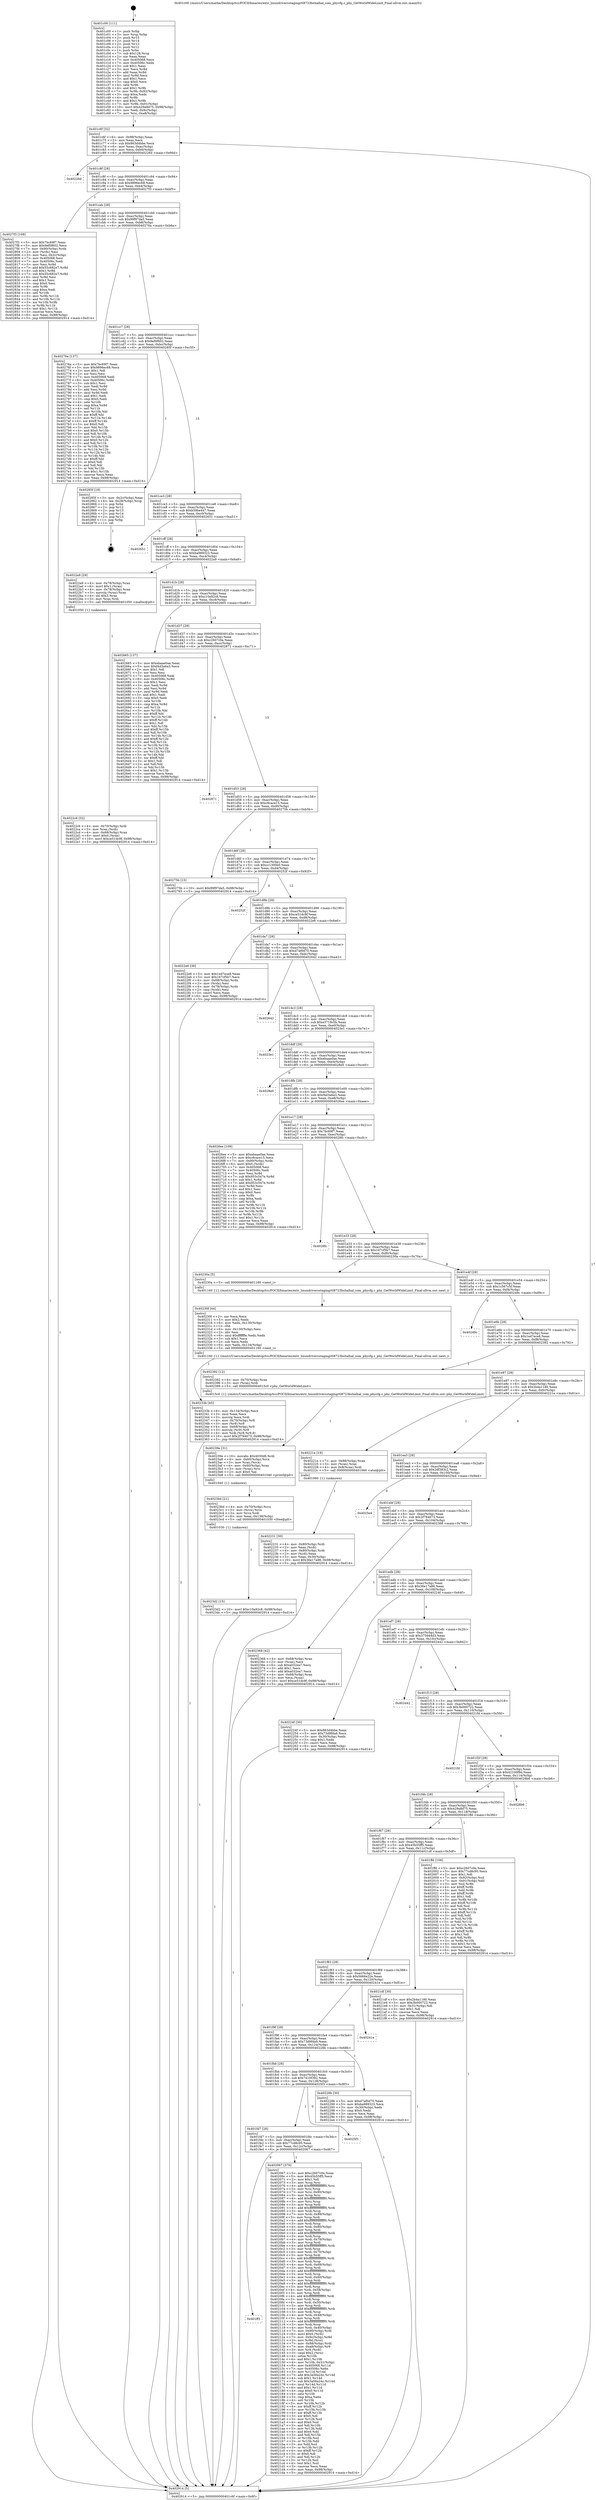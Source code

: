 digraph "0x401c00" {
  label = "0x401c00 (/mnt/c/Users/mathe/Desktop/tcc/POCII/binaries/extr_linuxdriversstagingrtl8723bshalhal_com_phycfg.c_phy_GetWorldWideLimit_Final-ollvm.out::main(0))"
  labelloc = "t"
  node[shape=record]

  Entry [label="",width=0.3,height=0.3,shape=circle,fillcolor=black,style=filled]
  "0x401c6f" [label="{
     0x401c6f [32]\l
     | [instrs]\l
     &nbsp;&nbsp;0x401c6f \<+6\>: mov -0x98(%rbp),%eax\l
     &nbsp;&nbsp;0x401c75 \<+2\>: mov %eax,%ecx\l
     &nbsp;&nbsp;0x401c77 \<+6\>: sub $0x863d4bbe,%ecx\l
     &nbsp;&nbsp;0x401c7d \<+6\>: mov %eax,-0xac(%rbp)\l
     &nbsp;&nbsp;0x401c83 \<+6\>: mov %ecx,-0xb0(%rbp)\l
     &nbsp;&nbsp;0x401c89 \<+6\>: je 000000000040226d \<main+0x66d\>\l
  }"]
  "0x40226d" [label="{
     0x40226d\l
  }", style=dashed]
  "0x401c8f" [label="{
     0x401c8f [28]\l
     | [instrs]\l
     &nbsp;&nbsp;0x401c8f \<+5\>: jmp 0000000000401c94 \<main+0x94\>\l
     &nbsp;&nbsp;0x401c94 \<+6\>: mov -0xac(%rbp),%eax\l
     &nbsp;&nbsp;0x401c9a \<+5\>: sub $0x9896ec68,%eax\l
     &nbsp;&nbsp;0x401c9f \<+6\>: mov %eax,-0xb4(%rbp)\l
     &nbsp;&nbsp;0x401ca5 \<+6\>: je 00000000004027f3 \<main+0xbf3\>\l
  }"]
  Exit [label="",width=0.3,height=0.3,shape=circle,fillcolor=black,style=filled,peripheries=2]
  "0x4027f3" [label="{
     0x4027f3 [108]\l
     | [instrs]\l
     &nbsp;&nbsp;0x4027f3 \<+5\>: mov $0x7bc69f7,%eax\l
     &nbsp;&nbsp;0x4027f8 \<+5\>: mov $0x9ef0f602,%ecx\l
     &nbsp;&nbsp;0x4027fd \<+7\>: mov -0x90(%rbp),%rdx\l
     &nbsp;&nbsp;0x402804 \<+2\>: mov (%rdx),%esi\l
     &nbsp;&nbsp;0x402806 \<+3\>: mov %esi,-0x2c(%rbp)\l
     &nbsp;&nbsp;0x402809 \<+7\>: mov 0x405068,%esi\l
     &nbsp;&nbsp;0x402810 \<+7\>: mov 0x40506c,%edi\l
     &nbsp;&nbsp;0x402817 \<+3\>: mov %esi,%r8d\l
     &nbsp;&nbsp;0x40281a \<+7\>: add $0x55c682e7,%r8d\l
     &nbsp;&nbsp;0x402821 \<+4\>: sub $0x1,%r8d\l
     &nbsp;&nbsp;0x402825 \<+7\>: sub $0x55c682e7,%r8d\l
     &nbsp;&nbsp;0x40282c \<+4\>: imul %r8d,%esi\l
     &nbsp;&nbsp;0x402830 \<+3\>: and $0x1,%esi\l
     &nbsp;&nbsp;0x402833 \<+3\>: cmp $0x0,%esi\l
     &nbsp;&nbsp;0x402836 \<+4\>: sete %r9b\l
     &nbsp;&nbsp;0x40283a \<+3\>: cmp $0xa,%edi\l
     &nbsp;&nbsp;0x40283d \<+4\>: setl %r10b\l
     &nbsp;&nbsp;0x402841 \<+3\>: mov %r9b,%r11b\l
     &nbsp;&nbsp;0x402844 \<+3\>: and %r10b,%r11b\l
     &nbsp;&nbsp;0x402847 \<+3\>: xor %r10b,%r9b\l
     &nbsp;&nbsp;0x40284a \<+3\>: or %r9b,%r11b\l
     &nbsp;&nbsp;0x40284d \<+4\>: test $0x1,%r11b\l
     &nbsp;&nbsp;0x402851 \<+3\>: cmovne %ecx,%eax\l
     &nbsp;&nbsp;0x402854 \<+6\>: mov %eax,-0x98(%rbp)\l
     &nbsp;&nbsp;0x40285a \<+5\>: jmp 0000000000402914 \<main+0xd14\>\l
  }"]
  "0x401cab" [label="{
     0x401cab [28]\l
     | [instrs]\l
     &nbsp;&nbsp;0x401cab \<+5\>: jmp 0000000000401cb0 \<main+0xb0\>\l
     &nbsp;&nbsp;0x401cb0 \<+6\>: mov -0xac(%rbp),%eax\l
     &nbsp;&nbsp;0x401cb6 \<+5\>: sub $0x99f97da5,%eax\l
     &nbsp;&nbsp;0x401cbb \<+6\>: mov %eax,-0xb8(%rbp)\l
     &nbsp;&nbsp;0x401cc1 \<+6\>: je 000000000040276a \<main+0xb6a\>\l
  }"]
  "0x4023d2" [label="{
     0x4023d2 [15]\l
     | [instrs]\l
     &nbsp;&nbsp;0x4023d2 \<+10\>: movl $0xc10a92c8,-0x98(%rbp)\l
     &nbsp;&nbsp;0x4023dc \<+5\>: jmp 0000000000402914 \<main+0xd14\>\l
  }"]
  "0x40276a" [label="{
     0x40276a [137]\l
     | [instrs]\l
     &nbsp;&nbsp;0x40276a \<+5\>: mov $0x7bc69f7,%eax\l
     &nbsp;&nbsp;0x40276f \<+5\>: mov $0x9896ec68,%ecx\l
     &nbsp;&nbsp;0x402774 \<+2\>: mov $0x1,%dl\l
     &nbsp;&nbsp;0x402776 \<+2\>: xor %esi,%esi\l
     &nbsp;&nbsp;0x402778 \<+7\>: mov 0x405068,%edi\l
     &nbsp;&nbsp;0x40277f \<+8\>: mov 0x40506c,%r8d\l
     &nbsp;&nbsp;0x402787 \<+3\>: sub $0x1,%esi\l
     &nbsp;&nbsp;0x40278a \<+3\>: mov %edi,%r9d\l
     &nbsp;&nbsp;0x40278d \<+3\>: add %esi,%r9d\l
     &nbsp;&nbsp;0x402790 \<+4\>: imul %r9d,%edi\l
     &nbsp;&nbsp;0x402794 \<+3\>: and $0x1,%edi\l
     &nbsp;&nbsp;0x402797 \<+3\>: cmp $0x0,%edi\l
     &nbsp;&nbsp;0x40279a \<+4\>: sete %r10b\l
     &nbsp;&nbsp;0x40279e \<+4\>: cmp $0xa,%r8d\l
     &nbsp;&nbsp;0x4027a2 \<+4\>: setl %r11b\l
     &nbsp;&nbsp;0x4027a6 \<+3\>: mov %r10b,%bl\l
     &nbsp;&nbsp;0x4027a9 \<+3\>: xor $0xff,%bl\l
     &nbsp;&nbsp;0x4027ac \<+3\>: mov %r11b,%r14b\l
     &nbsp;&nbsp;0x4027af \<+4\>: xor $0xff,%r14b\l
     &nbsp;&nbsp;0x4027b3 \<+3\>: xor $0x0,%dl\l
     &nbsp;&nbsp;0x4027b6 \<+3\>: mov %bl,%r15b\l
     &nbsp;&nbsp;0x4027b9 \<+4\>: and $0x0,%r15b\l
     &nbsp;&nbsp;0x4027bd \<+3\>: and %dl,%r10b\l
     &nbsp;&nbsp;0x4027c0 \<+3\>: mov %r14b,%r12b\l
     &nbsp;&nbsp;0x4027c3 \<+4\>: and $0x0,%r12b\l
     &nbsp;&nbsp;0x4027c7 \<+3\>: and %dl,%r11b\l
     &nbsp;&nbsp;0x4027ca \<+3\>: or %r10b,%r15b\l
     &nbsp;&nbsp;0x4027cd \<+3\>: or %r11b,%r12b\l
     &nbsp;&nbsp;0x4027d0 \<+3\>: xor %r12b,%r15b\l
     &nbsp;&nbsp;0x4027d3 \<+3\>: or %r14b,%bl\l
     &nbsp;&nbsp;0x4027d6 \<+3\>: xor $0xff,%bl\l
     &nbsp;&nbsp;0x4027d9 \<+3\>: or $0x0,%dl\l
     &nbsp;&nbsp;0x4027dc \<+2\>: and %dl,%bl\l
     &nbsp;&nbsp;0x4027de \<+3\>: or %bl,%r15b\l
     &nbsp;&nbsp;0x4027e1 \<+4\>: test $0x1,%r15b\l
     &nbsp;&nbsp;0x4027e5 \<+3\>: cmovne %ecx,%eax\l
     &nbsp;&nbsp;0x4027e8 \<+6\>: mov %eax,-0x98(%rbp)\l
     &nbsp;&nbsp;0x4027ee \<+5\>: jmp 0000000000402914 \<main+0xd14\>\l
  }"]
  "0x401cc7" [label="{
     0x401cc7 [28]\l
     | [instrs]\l
     &nbsp;&nbsp;0x401cc7 \<+5\>: jmp 0000000000401ccc \<main+0xcc\>\l
     &nbsp;&nbsp;0x401ccc \<+6\>: mov -0xac(%rbp),%eax\l
     &nbsp;&nbsp;0x401cd2 \<+5\>: sub $0x9ef0f602,%eax\l
     &nbsp;&nbsp;0x401cd7 \<+6\>: mov %eax,-0xbc(%rbp)\l
     &nbsp;&nbsp;0x401cdd \<+6\>: je 000000000040285f \<main+0xc5f\>\l
  }"]
  "0x4023bd" [label="{
     0x4023bd [21]\l
     | [instrs]\l
     &nbsp;&nbsp;0x4023bd \<+4\>: mov -0x70(%rbp),%rcx\l
     &nbsp;&nbsp;0x4023c1 \<+3\>: mov (%rcx),%rcx\l
     &nbsp;&nbsp;0x4023c4 \<+3\>: mov %rcx,%rdi\l
     &nbsp;&nbsp;0x4023c7 \<+6\>: mov %eax,-0x138(%rbp)\l
     &nbsp;&nbsp;0x4023cd \<+5\>: call 0000000000401030 \<free@plt\>\l
     | [calls]\l
     &nbsp;&nbsp;0x401030 \{1\} (unknown)\l
  }"]
  "0x40285f" [label="{
     0x40285f [18]\l
     | [instrs]\l
     &nbsp;&nbsp;0x40285f \<+3\>: mov -0x2c(%rbp),%eax\l
     &nbsp;&nbsp;0x402862 \<+4\>: lea -0x28(%rbp),%rsp\l
     &nbsp;&nbsp;0x402866 \<+1\>: pop %rbx\l
     &nbsp;&nbsp;0x402867 \<+2\>: pop %r12\l
     &nbsp;&nbsp;0x402869 \<+2\>: pop %r13\l
     &nbsp;&nbsp;0x40286b \<+2\>: pop %r14\l
     &nbsp;&nbsp;0x40286d \<+2\>: pop %r15\l
     &nbsp;&nbsp;0x40286f \<+1\>: pop %rbp\l
     &nbsp;&nbsp;0x402870 \<+1\>: ret\l
  }"]
  "0x401ce3" [label="{
     0x401ce3 [28]\l
     | [instrs]\l
     &nbsp;&nbsp;0x401ce3 \<+5\>: jmp 0000000000401ce8 \<main+0xe8\>\l
     &nbsp;&nbsp;0x401ce8 \<+6\>: mov -0xac(%rbp),%eax\l
     &nbsp;&nbsp;0x401cee \<+5\>: sub $0xb59be447,%eax\l
     &nbsp;&nbsp;0x401cf3 \<+6\>: mov %eax,-0xc0(%rbp)\l
     &nbsp;&nbsp;0x401cf9 \<+6\>: je 0000000000402651 \<main+0xa51\>\l
  }"]
  "0x40239e" [label="{
     0x40239e [31]\l
     | [instrs]\l
     &nbsp;&nbsp;0x40239e \<+10\>: movabs $0x4030d6,%rdi\l
     &nbsp;&nbsp;0x4023a8 \<+4\>: mov -0x60(%rbp),%rcx\l
     &nbsp;&nbsp;0x4023ac \<+3\>: mov %rax,(%rcx)\l
     &nbsp;&nbsp;0x4023af \<+4\>: mov -0x60(%rbp),%rax\l
     &nbsp;&nbsp;0x4023b3 \<+3\>: mov (%rax),%rsi\l
     &nbsp;&nbsp;0x4023b6 \<+2\>: mov $0x0,%al\l
     &nbsp;&nbsp;0x4023b8 \<+5\>: call 0000000000401040 \<printf@plt\>\l
     | [calls]\l
     &nbsp;&nbsp;0x401040 \{1\} (unknown)\l
  }"]
  "0x402651" [label="{
     0x402651\l
  }", style=dashed]
  "0x401cff" [label="{
     0x401cff [28]\l
     | [instrs]\l
     &nbsp;&nbsp;0x401cff \<+5\>: jmp 0000000000401d04 \<main+0x104\>\l
     &nbsp;&nbsp;0x401d04 \<+6\>: mov -0xac(%rbp),%eax\l
     &nbsp;&nbsp;0x401d0a \<+5\>: sub $0xba989323,%eax\l
     &nbsp;&nbsp;0x401d0f \<+6\>: mov %eax,-0xc4(%rbp)\l
     &nbsp;&nbsp;0x401d15 \<+6\>: je 00000000004022a9 \<main+0x6a9\>\l
  }"]
  "0x40233b" [label="{
     0x40233b [45]\l
     | [instrs]\l
     &nbsp;&nbsp;0x40233b \<+6\>: mov -0x134(%rbp),%ecx\l
     &nbsp;&nbsp;0x402341 \<+3\>: imul %eax,%ecx\l
     &nbsp;&nbsp;0x402344 \<+3\>: movslq %ecx,%rdi\l
     &nbsp;&nbsp;0x402347 \<+4\>: mov -0x70(%rbp),%r8\l
     &nbsp;&nbsp;0x40234b \<+3\>: mov (%r8),%r8\l
     &nbsp;&nbsp;0x40234e \<+4\>: mov -0x68(%rbp),%r9\l
     &nbsp;&nbsp;0x402352 \<+3\>: movslq (%r9),%r9\l
     &nbsp;&nbsp;0x402355 \<+4\>: mov %rdi,(%r8,%r9,8)\l
     &nbsp;&nbsp;0x402359 \<+10\>: movl $0x2f784673,-0x98(%rbp)\l
     &nbsp;&nbsp;0x402363 \<+5\>: jmp 0000000000402914 \<main+0xd14\>\l
  }"]
  "0x4022a9" [label="{
     0x4022a9 [29]\l
     | [instrs]\l
     &nbsp;&nbsp;0x4022a9 \<+4\>: mov -0x78(%rbp),%rax\l
     &nbsp;&nbsp;0x4022ad \<+6\>: movl $0x1,(%rax)\l
     &nbsp;&nbsp;0x4022b3 \<+4\>: mov -0x78(%rbp),%rax\l
     &nbsp;&nbsp;0x4022b7 \<+3\>: movslq (%rax),%rax\l
     &nbsp;&nbsp;0x4022ba \<+4\>: shl $0x3,%rax\l
     &nbsp;&nbsp;0x4022be \<+3\>: mov %rax,%rdi\l
     &nbsp;&nbsp;0x4022c1 \<+5\>: call 0000000000401050 \<malloc@plt\>\l
     | [calls]\l
     &nbsp;&nbsp;0x401050 \{1\} (unknown)\l
  }"]
  "0x401d1b" [label="{
     0x401d1b [28]\l
     | [instrs]\l
     &nbsp;&nbsp;0x401d1b \<+5\>: jmp 0000000000401d20 \<main+0x120\>\l
     &nbsp;&nbsp;0x401d20 \<+6\>: mov -0xac(%rbp),%eax\l
     &nbsp;&nbsp;0x401d26 \<+5\>: sub $0xc10a92c8,%eax\l
     &nbsp;&nbsp;0x401d2b \<+6\>: mov %eax,-0xc8(%rbp)\l
     &nbsp;&nbsp;0x401d31 \<+6\>: je 0000000000402665 \<main+0xa65\>\l
  }"]
  "0x40230f" [label="{
     0x40230f [44]\l
     | [instrs]\l
     &nbsp;&nbsp;0x40230f \<+2\>: xor %ecx,%ecx\l
     &nbsp;&nbsp;0x402311 \<+5\>: mov $0x2,%edx\l
     &nbsp;&nbsp;0x402316 \<+6\>: mov %edx,-0x130(%rbp)\l
     &nbsp;&nbsp;0x40231c \<+1\>: cltd\l
     &nbsp;&nbsp;0x40231d \<+6\>: mov -0x130(%rbp),%esi\l
     &nbsp;&nbsp;0x402323 \<+2\>: idiv %esi\l
     &nbsp;&nbsp;0x402325 \<+6\>: imul $0xfffffffe,%edx,%edx\l
     &nbsp;&nbsp;0x40232b \<+3\>: sub $0x1,%ecx\l
     &nbsp;&nbsp;0x40232e \<+2\>: sub %ecx,%edx\l
     &nbsp;&nbsp;0x402330 \<+6\>: mov %edx,-0x134(%rbp)\l
     &nbsp;&nbsp;0x402336 \<+5\>: call 0000000000401160 \<next_i\>\l
     | [calls]\l
     &nbsp;&nbsp;0x401160 \{1\} (/mnt/c/Users/mathe/Desktop/tcc/POCII/binaries/extr_linuxdriversstagingrtl8723bshalhal_com_phycfg.c_phy_GetWorldWideLimit_Final-ollvm.out::next_i)\l
  }"]
  "0x402665" [label="{
     0x402665 [137]\l
     | [instrs]\l
     &nbsp;&nbsp;0x402665 \<+5\>: mov $0xebaae0ae,%eax\l
     &nbsp;&nbsp;0x40266a \<+5\>: mov $0xf4d3a6a3,%ecx\l
     &nbsp;&nbsp;0x40266f \<+2\>: mov $0x1,%dl\l
     &nbsp;&nbsp;0x402671 \<+2\>: xor %esi,%esi\l
     &nbsp;&nbsp;0x402673 \<+7\>: mov 0x405068,%edi\l
     &nbsp;&nbsp;0x40267a \<+8\>: mov 0x40506c,%r8d\l
     &nbsp;&nbsp;0x402682 \<+3\>: sub $0x1,%esi\l
     &nbsp;&nbsp;0x402685 \<+3\>: mov %edi,%r9d\l
     &nbsp;&nbsp;0x402688 \<+3\>: add %esi,%r9d\l
     &nbsp;&nbsp;0x40268b \<+4\>: imul %r9d,%edi\l
     &nbsp;&nbsp;0x40268f \<+3\>: and $0x1,%edi\l
     &nbsp;&nbsp;0x402692 \<+3\>: cmp $0x0,%edi\l
     &nbsp;&nbsp;0x402695 \<+4\>: sete %r10b\l
     &nbsp;&nbsp;0x402699 \<+4\>: cmp $0xa,%r8d\l
     &nbsp;&nbsp;0x40269d \<+4\>: setl %r11b\l
     &nbsp;&nbsp;0x4026a1 \<+3\>: mov %r10b,%bl\l
     &nbsp;&nbsp;0x4026a4 \<+3\>: xor $0xff,%bl\l
     &nbsp;&nbsp;0x4026a7 \<+3\>: mov %r11b,%r14b\l
     &nbsp;&nbsp;0x4026aa \<+4\>: xor $0xff,%r14b\l
     &nbsp;&nbsp;0x4026ae \<+3\>: xor $0x1,%dl\l
     &nbsp;&nbsp;0x4026b1 \<+3\>: mov %bl,%r15b\l
     &nbsp;&nbsp;0x4026b4 \<+4\>: and $0xff,%r15b\l
     &nbsp;&nbsp;0x4026b8 \<+3\>: and %dl,%r10b\l
     &nbsp;&nbsp;0x4026bb \<+3\>: mov %r14b,%r12b\l
     &nbsp;&nbsp;0x4026be \<+4\>: and $0xff,%r12b\l
     &nbsp;&nbsp;0x4026c2 \<+3\>: and %dl,%r11b\l
     &nbsp;&nbsp;0x4026c5 \<+3\>: or %r10b,%r15b\l
     &nbsp;&nbsp;0x4026c8 \<+3\>: or %r11b,%r12b\l
     &nbsp;&nbsp;0x4026cb \<+3\>: xor %r12b,%r15b\l
     &nbsp;&nbsp;0x4026ce \<+3\>: or %r14b,%bl\l
     &nbsp;&nbsp;0x4026d1 \<+3\>: xor $0xff,%bl\l
     &nbsp;&nbsp;0x4026d4 \<+3\>: or $0x1,%dl\l
     &nbsp;&nbsp;0x4026d7 \<+2\>: and %dl,%bl\l
     &nbsp;&nbsp;0x4026d9 \<+3\>: or %bl,%r15b\l
     &nbsp;&nbsp;0x4026dc \<+4\>: test $0x1,%r15b\l
     &nbsp;&nbsp;0x4026e0 \<+3\>: cmovne %ecx,%eax\l
     &nbsp;&nbsp;0x4026e3 \<+6\>: mov %eax,-0x98(%rbp)\l
     &nbsp;&nbsp;0x4026e9 \<+5\>: jmp 0000000000402914 \<main+0xd14\>\l
  }"]
  "0x401d37" [label="{
     0x401d37 [28]\l
     | [instrs]\l
     &nbsp;&nbsp;0x401d37 \<+5\>: jmp 0000000000401d3c \<main+0x13c\>\l
     &nbsp;&nbsp;0x401d3c \<+6\>: mov -0xac(%rbp),%eax\l
     &nbsp;&nbsp;0x401d42 \<+5\>: sub $0xc2607c0e,%eax\l
     &nbsp;&nbsp;0x401d47 \<+6\>: mov %eax,-0xcc(%rbp)\l
     &nbsp;&nbsp;0x401d4d \<+6\>: je 0000000000402871 \<main+0xc71\>\l
  }"]
  "0x4022c6" [label="{
     0x4022c6 [32]\l
     | [instrs]\l
     &nbsp;&nbsp;0x4022c6 \<+4\>: mov -0x70(%rbp),%rdi\l
     &nbsp;&nbsp;0x4022ca \<+3\>: mov %rax,(%rdi)\l
     &nbsp;&nbsp;0x4022cd \<+4\>: mov -0x68(%rbp),%rax\l
     &nbsp;&nbsp;0x4022d1 \<+6\>: movl $0x0,(%rax)\l
     &nbsp;&nbsp;0x4022d7 \<+10\>: movl $0xce51dc9f,-0x98(%rbp)\l
     &nbsp;&nbsp;0x4022e1 \<+5\>: jmp 0000000000402914 \<main+0xd14\>\l
  }"]
  "0x402871" [label="{
     0x402871\l
  }", style=dashed]
  "0x401d53" [label="{
     0x401d53 [28]\l
     | [instrs]\l
     &nbsp;&nbsp;0x401d53 \<+5\>: jmp 0000000000401d58 \<main+0x158\>\l
     &nbsp;&nbsp;0x401d58 \<+6\>: mov -0xac(%rbp),%eax\l
     &nbsp;&nbsp;0x401d5e \<+5\>: sub $0xc8cace15,%eax\l
     &nbsp;&nbsp;0x401d63 \<+6\>: mov %eax,-0xd0(%rbp)\l
     &nbsp;&nbsp;0x401d69 \<+6\>: je 000000000040275b \<main+0xb5b\>\l
  }"]
  "0x402231" [label="{
     0x402231 [30]\l
     | [instrs]\l
     &nbsp;&nbsp;0x402231 \<+4\>: mov -0x80(%rbp),%rdi\l
     &nbsp;&nbsp;0x402235 \<+2\>: mov %eax,(%rdi)\l
     &nbsp;&nbsp;0x402237 \<+4\>: mov -0x80(%rbp),%rdi\l
     &nbsp;&nbsp;0x40223b \<+2\>: mov (%rdi),%eax\l
     &nbsp;&nbsp;0x40223d \<+3\>: mov %eax,-0x30(%rbp)\l
     &nbsp;&nbsp;0x402240 \<+10\>: movl $0x36e17a86,-0x98(%rbp)\l
     &nbsp;&nbsp;0x40224a \<+5\>: jmp 0000000000402914 \<main+0xd14\>\l
  }"]
  "0x40275b" [label="{
     0x40275b [15]\l
     | [instrs]\l
     &nbsp;&nbsp;0x40275b \<+10\>: movl $0x99f97da5,-0x98(%rbp)\l
     &nbsp;&nbsp;0x402765 \<+5\>: jmp 0000000000402914 \<main+0xd14\>\l
  }"]
  "0x401d6f" [label="{
     0x401d6f [28]\l
     | [instrs]\l
     &nbsp;&nbsp;0x401d6f \<+5\>: jmp 0000000000401d74 \<main+0x174\>\l
     &nbsp;&nbsp;0x401d74 \<+6\>: mov -0xac(%rbp),%eax\l
     &nbsp;&nbsp;0x401d7a \<+5\>: sub $0xcc1300e0,%eax\l
     &nbsp;&nbsp;0x401d7f \<+6\>: mov %eax,-0xd4(%rbp)\l
     &nbsp;&nbsp;0x401d85 \<+6\>: je 000000000040252f \<main+0x92f\>\l
  }"]
  "0x401ff3" [label="{
     0x401ff3\l
  }", style=dashed]
  "0x40252f" [label="{
     0x40252f\l
  }", style=dashed]
  "0x401d8b" [label="{
     0x401d8b [28]\l
     | [instrs]\l
     &nbsp;&nbsp;0x401d8b \<+5\>: jmp 0000000000401d90 \<main+0x190\>\l
     &nbsp;&nbsp;0x401d90 \<+6\>: mov -0xac(%rbp),%eax\l
     &nbsp;&nbsp;0x401d96 \<+5\>: sub $0xce51dc9f,%eax\l
     &nbsp;&nbsp;0x401d9b \<+6\>: mov %eax,-0xd8(%rbp)\l
     &nbsp;&nbsp;0x401da1 \<+6\>: je 00000000004022e6 \<main+0x6e6\>\l
  }"]
  "0x402067" [label="{
     0x402067 [376]\l
     | [instrs]\l
     &nbsp;&nbsp;0x402067 \<+5\>: mov $0xc2607c0e,%eax\l
     &nbsp;&nbsp;0x40206c \<+5\>: mov $0x45b55ff5,%ecx\l
     &nbsp;&nbsp;0x402071 \<+2\>: mov $0x1,%dl\l
     &nbsp;&nbsp;0x402073 \<+3\>: mov %rsp,%rsi\l
     &nbsp;&nbsp;0x402076 \<+4\>: add $0xfffffffffffffff0,%rsi\l
     &nbsp;&nbsp;0x40207a \<+3\>: mov %rsi,%rsp\l
     &nbsp;&nbsp;0x40207d \<+7\>: mov %rsi,-0x90(%rbp)\l
     &nbsp;&nbsp;0x402084 \<+3\>: mov %rsp,%rsi\l
     &nbsp;&nbsp;0x402087 \<+4\>: add $0xfffffffffffffff0,%rsi\l
     &nbsp;&nbsp;0x40208b \<+3\>: mov %rsi,%rsp\l
     &nbsp;&nbsp;0x40208e \<+3\>: mov %rsp,%rdi\l
     &nbsp;&nbsp;0x402091 \<+4\>: add $0xfffffffffffffff0,%rdi\l
     &nbsp;&nbsp;0x402095 \<+3\>: mov %rdi,%rsp\l
     &nbsp;&nbsp;0x402098 \<+7\>: mov %rdi,-0x88(%rbp)\l
     &nbsp;&nbsp;0x40209f \<+3\>: mov %rsp,%rdi\l
     &nbsp;&nbsp;0x4020a2 \<+4\>: add $0xfffffffffffffff0,%rdi\l
     &nbsp;&nbsp;0x4020a6 \<+3\>: mov %rdi,%rsp\l
     &nbsp;&nbsp;0x4020a9 \<+4\>: mov %rdi,-0x80(%rbp)\l
     &nbsp;&nbsp;0x4020ad \<+3\>: mov %rsp,%rdi\l
     &nbsp;&nbsp;0x4020b0 \<+4\>: add $0xfffffffffffffff0,%rdi\l
     &nbsp;&nbsp;0x4020b4 \<+3\>: mov %rdi,%rsp\l
     &nbsp;&nbsp;0x4020b7 \<+4\>: mov %rdi,-0x78(%rbp)\l
     &nbsp;&nbsp;0x4020bb \<+3\>: mov %rsp,%rdi\l
     &nbsp;&nbsp;0x4020be \<+4\>: add $0xfffffffffffffff0,%rdi\l
     &nbsp;&nbsp;0x4020c2 \<+3\>: mov %rdi,%rsp\l
     &nbsp;&nbsp;0x4020c5 \<+4\>: mov %rdi,-0x70(%rbp)\l
     &nbsp;&nbsp;0x4020c9 \<+3\>: mov %rsp,%rdi\l
     &nbsp;&nbsp;0x4020cc \<+4\>: add $0xfffffffffffffff0,%rdi\l
     &nbsp;&nbsp;0x4020d0 \<+3\>: mov %rdi,%rsp\l
     &nbsp;&nbsp;0x4020d3 \<+4\>: mov %rdi,-0x68(%rbp)\l
     &nbsp;&nbsp;0x4020d7 \<+3\>: mov %rsp,%rdi\l
     &nbsp;&nbsp;0x4020da \<+4\>: add $0xfffffffffffffff0,%rdi\l
     &nbsp;&nbsp;0x4020de \<+3\>: mov %rdi,%rsp\l
     &nbsp;&nbsp;0x4020e1 \<+4\>: mov %rdi,-0x60(%rbp)\l
     &nbsp;&nbsp;0x4020e5 \<+3\>: mov %rsp,%rdi\l
     &nbsp;&nbsp;0x4020e8 \<+4\>: add $0xfffffffffffffff0,%rdi\l
     &nbsp;&nbsp;0x4020ec \<+3\>: mov %rdi,%rsp\l
     &nbsp;&nbsp;0x4020ef \<+4\>: mov %rdi,-0x58(%rbp)\l
     &nbsp;&nbsp;0x4020f3 \<+3\>: mov %rsp,%rdi\l
     &nbsp;&nbsp;0x4020f6 \<+4\>: add $0xfffffffffffffff0,%rdi\l
     &nbsp;&nbsp;0x4020fa \<+3\>: mov %rdi,%rsp\l
     &nbsp;&nbsp;0x4020fd \<+4\>: mov %rdi,-0x50(%rbp)\l
     &nbsp;&nbsp;0x402101 \<+3\>: mov %rsp,%rdi\l
     &nbsp;&nbsp;0x402104 \<+4\>: add $0xfffffffffffffff0,%rdi\l
     &nbsp;&nbsp;0x402108 \<+3\>: mov %rdi,%rsp\l
     &nbsp;&nbsp;0x40210b \<+4\>: mov %rdi,-0x48(%rbp)\l
     &nbsp;&nbsp;0x40210f \<+3\>: mov %rsp,%rdi\l
     &nbsp;&nbsp;0x402112 \<+4\>: add $0xfffffffffffffff0,%rdi\l
     &nbsp;&nbsp;0x402116 \<+3\>: mov %rdi,%rsp\l
     &nbsp;&nbsp;0x402119 \<+4\>: mov %rdi,-0x40(%rbp)\l
     &nbsp;&nbsp;0x40211d \<+7\>: mov -0x90(%rbp),%rdi\l
     &nbsp;&nbsp;0x402124 \<+6\>: movl $0x0,(%rdi)\l
     &nbsp;&nbsp;0x40212a \<+7\>: mov -0x9c(%rbp),%r8d\l
     &nbsp;&nbsp;0x402131 \<+3\>: mov %r8d,(%rsi)\l
     &nbsp;&nbsp;0x402134 \<+7\>: mov -0x88(%rbp),%rdi\l
     &nbsp;&nbsp;0x40213b \<+7\>: mov -0xa8(%rbp),%r9\l
     &nbsp;&nbsp;0x402142 \<+3\>: mov %r9,(%rdi)\l
     &nbsp;&nbsp;0x402145 \<+3\>: cmpl $0x2,(%rsi)\l
     &nbsp;&nbsp;0x402148 \<+4\>: setne %r10b\l
     &nbsp;&nbsp;0x40214c \<+4\>: and $0x1,%r10b\l
     &nbsp;&nbsp;0x402150 \<+4\>: mov %r10b,-0x31(%rbp)\l
     &nbsp;&nbsp;0x402154 \<+8\>: mov 0x405068,%r11d\l
     &nbsp;&nbsp;0x40215c \<+7\>: mov 0x40506c,%ebx\l
     &nbsp;&nbsp;0x402163 \<+3\>: mov %r11d,%r14d\l
     &nbsp;&nbsp;0x402166 \<+7\>: add $0x3a56a24c,%r14d\l
     &nbsp;&nbsp;0x40216d \<+4\>: sub $0x1,%r14d\l
     &nbsp;&nbsp;0x402171 \<+7\>: sub $0x3a56a24c,%r14d\l
     &nbsp;&nbsp;0x402178 \<+4\>: imul %r14d,%r11d\l
     &nbsp;&nbsp;0x40217c \<+4\>: and $0x1,%r11d\l
     &nbsp;&nbsp;0x402180 \<+4\>: cmp $0x0,%r11d\l
     &nbsp;&nbsp;0x402184 \<+4\>: sete %r10b\l
     &nbsp;&nbsp;0x402188 \<+3\>: cmp $0xa,%ebx\l
     &nbsp;&nbsp;0x40218b \<+4\>: setl %r15b\l
     &nbsp;&nbsp;0x40218f \<+3\>: mov %r10b,%r12b\l
     &nbsp;&nbsp;0x402192 \<+4\>: xor $0xff,%r12b\l
     &nbsp;&nbsp;0x402196 \<+3\>: mov %r15b,%r13b\l
     &nbsp;&nbsp;0x402199 \<+4\>: xor $0xff,%r13b\l
     &nbsp;&nbsp;0x40219d \<+3\>: xor $0x0,%dl\l
     &nbsp;&nbsp;0x4021a0 \<+3\>: mov %r12b,%sil\l
     &nbsp;&nbsp;0x4021a3 \<+4\>: and $0x0,%sil\l
     &nbsp;&nbsp;0x4021a7 \<+3\>: and %dl,%r10b\l
     &nbsp;&nbsp;0x4021aa \<+3\>: mov %r13b,%dil\l
     &nbsp;&nbsp;0x4021ad \<+4\>: and $0x0,%dil\l
     &nbsp;&nbsp;0x4021b1 \<+3\>: and %dl,%r15b\l
     &nbsp;&nbsp;0x4021b4 \<+3\>: or %r10b,%sil\l
     &nbsp;&nbsp;0x4021b7 \<+3\>: or %r15b,%dil\l
     &nbsp;&nbsp;0x4021ba \<+3\>: xor %dil,%sil\l
     &nbsp;&nbsp;0x4021bd \<+3\>: or %r13b,%r12b\l
     &nbsp;&nbsp;0x4021c0 \<+4\>: xor $0xff,%r12b\l
     &nbsp;&nbsp;0x4021c4 \<+3\>: or $0x0,%dl\l
     &nbsp;&nbsp;0x4021c7 \<+3\>: and %dl,%r12b\l
     &nbsp;&nbsp;0x4021ca \<+3\>: or %r12b,%sil\l
     &nbsp;&nbsp;0x4021cd \<+4\>: test $0x1,%sil\l
     &nbsp;&nbsp;0x4021d1 \<+3\>: cmovne %ecx,%eax\l
     &nbsp;&nbsp;0x4021d4 \<+6\>: mov %eax,-0x98(%rbp)\l
     &nbsp;&nbsp;0x4021da \<+5\>: jmp 0000000000402914 \<main+0xd14\>\l
  }"]
  "0x4022e6" [label="{
     0x4022e6 [36]\l
     | [instrs]\l
     &nbsp;&nbsp;0x4022e6 \<+5\>: mov $0x1ed7ece8,%eax\l
     &nbsp;&nbsp;0x4022eb \<+5\>: mov $0x167cf5b7,%ecx\l
     &nbsp;&nbsp;0x4022f0 \<+4\>: mov -0x68(%rbp),%rdx\l
     &nbsp;&nbsp;0x4022f4 \<+2\>: mov (%rdx),%esi\l
     &nbsp;&nbsp;0x4022f6 \<+4\>: mov -0x78(%rbp),%rdx\l
     &nbsp;&nbsp;0x4022fa \<+2\>: cmp (%rdx),%esi\l
     &nbsp;&nbsp;0x4022fc \<+3\>: cmovl %ecx,%eax\l
     &nbsp;&nbsp;0x4022ff \<+6\>: mov %eax,-0x98(%rbp)\l
     &nbsp;&nbsp;0x402305 \<+5\>: jmp 0000000000402914 \<main+0xd14\>\l
  }"]
  "0x401da7" [label="{
     0x401da7 [28]\l
     | [instrs]\l
     &nbsp;&nbsp;0x401da7 \<+5\>: jmp 0000000000401dac \<main+0x1ac\>\l
     &nbsp;&nbsp;0x401dac \<+6\>: mov -0xac(%rbp),%eax\l
     &nbsp;&nbsp;0x401db2 \<+5\>: sub $0xd7af0d70,%eax\l
     &nbsp;&nbsp;0x401db7 \<+6\>: mov %eax,-0xdc(%rbp)\l
     &nbsp;&nbsp;0x401dbd \<+6\>: je 0000000000402642 \<main+0xa42\>\l
  }"]
  "0x401fd7" [label="{
     0x401fd7 [28]\l
     | [instrs]\l
     &nbsp;&nbsp;0x401fd7 \<+5\>: jmp 0000000000401fdc \<main+0x3dc\>\l
     &nbsp;&nbsp;0x401fdc \<+6\>: mov -0xac(%rbp),%eax\l
     &nbsp;&nbsp;0x401fe2 \<+5\>: sub $0x77cd8c95,%eax\l
     &nbsp;&nbsp;0x401fe7 \<+6\>: mov %eax,-0x12c(%rbp)\l
     &nbsp;&nbsp;0x401fed \<+6\>: je 0000000000402067 \<main+0x467\>\l
  }"]
  "0x402642" [label="{
     0x402642\l
  }", style=dashed]
  "0x401dc3" [label="{
     0x401dc3 [28]\l
     | [instrs]\l
     &nbsp;&nbsp;0x401dc3 \<+5\>: jmp 0000000000401dc8 \<main+0x1c8\>\l
     &nbsp;&nbsp;0x401dc8 \<+6\>: mov -0xac(%rbp),%eax\l
     &nbsp;&nbsp;0x401dce \<+5\>: sub $0xe3718c5b,%eax\l
     &nbsp;&nbsp;0x401dd3 \<+6\>: mov %eax,-0xe0(%rbp)\l
     &nbsp;&nbsp;0x401dd9 \<+6\>: je 00000000004023e1 \<main+0x7e1\>\l
  }"]
  "0x4025f3" [label="{
     0x4025f3\l
  }", style=dashed]
  "0x4023e1" [label="{
     0x4023e1\l
  }", style=dashed]
  "0x401ddf" [label="{
     0x401ddf [28]\l
     | [instrs]\l
     &nbsp;&nbsp;0x401ddf \<+5\>: jmp 0000000000401de4 \<main+0x1e4\>\l
     &nbsp;&nbsp;0x401de4 \<+6\>: mov -0xac(%rbp),%eax\l
     &nbsp;&nbsp;0x401dea \<+5\>: sub $0xebaae0ae,%eax\l
     &nbsp;&nbsp;0x401def \<+6\>: mov %eax,-0xe4(%rbp)\l
     &nbsp;&nbsp;0x401df5 \<+6\>: je 00000000004028e0 \<main+0xce0\>\l
  }"]
  "0x401fbb" [label="{
     0x401fbb [28]\l
     | [instrs]\l
     &nbsp;&nbsp;0x401fbb \<+5\>: jmp 0000000000401fc0 \<main+0x3c0\>\l
     &nbsp;&nbsp;0x401fc0 \<+6\>: mov -0xac(%rbp),%eax\l
     &nbsp;&nbsp;0x401fc6 \<+5\>: sub $0x7410f392,%eax\l
     &nbsp;&nbsp;0x401fcb \<+6\>: mov %eax,-0x128(%rbp)\l
     &nbsp;&nbsp;0x401fd1 \<+6\>: je 00000000004025f3 \<main+0x9f3\>\l
  }"]
  "0x4028e0" [label="{
     0x4028e0\l
  }", style=dashed]
  "0x401dfb" [label="{
     0x401dfb [28]\l
     | [instrs]\l
     &nbsp;&nbsp;0x401dfb \<+5\>: jmp 0000000000401e00 \<main+0x200\>\l
     &nbsp;&nbsp;0x401e00 \<+6\>: mov -0xac(%rbp),%eax\l
     &nbsp;&nbsp;0x401e06 \<+5\>: sub $0xf4d3a6a3,%eax\l
     &nbsp;&nbsp;0x401e0b \<+6\>: mov %eax,-0xe8(%rbp)\l
     &nbsp;&nbsp;0x401e11 \<+6\>: je 00000000004026ee \<main+0xaee\>\l
  }"]
  "0x40228b" [label="{
     0x40228b [30]\l
     | [instrs]\l
     &nbsp;&nbsp;0x40228b \<+5\>: mov $0xd7af0d70,%eax\l
     &nbsp;&nbsp;0x402290 \<+5\>: mov $0xba989323,%ecx\l
     &nbsp;&nbsp;0x402295 \<+3\>: mov -0x30(%rbp),%edx\l
     &nbsp;&nbsp;0x402298 \<+3\>: cmp $0x0,%edx\l
     &nbsp;&nbsp;0x40229b \<+3\>: cmove %ecx,%eax\l
     &nbsp;&nbsp;0x40229e \<+6\>: mov %eax,-0x98(%rbp)\l
     &nbsp;&nbsp;0x4022a4 \<+5\>: jmp 0000000000402914 \<main+0xd14\>\l
  }"]
  "0x4026ee" [label="{
     0x4026ee [109]\l
     | [instrs]\l
     &nbsp;&nbsp;0x4026ee \<+5\>: mov $0xebaae0ae,%eax\l
     &nbsp;&nbsp;0x4026f3 \<+5\>: mov $0xc8cace15,%ecx\l
     &nbsp;&nbsp;0x4026f8 \<+7\>: mov -0x90(%rbp),%rdx\l
     &nbsp;&nbsp;0x4026ff \<+6\>: movl $0x0,(%rdx)\l
     &nbsp;&nbsp;0x402705 \<+7\>: mov 0x405068,%esi\l
     &nbsp;&nbsp;0x40270c \<+7\>: mov 0x40506c,%edi\l
     &nbsp;&nbsp;0x402713 \<+3\>: mov %esi,%r8d\l
     &nbsp;&nbsp;0x402716 \<+7\>: sub $0x953c547e,%r8d\l
     &nbsp;&nbsp;0x40271d \<+4\>: sub $0x1,%r8d\l
     &nbsp;&nbsp;0x402721 \<+7\>: add $0x953c547e,%r8d\l
     &nbsp;&nbsp;0x402728 \<+4\>: imul %r8d,%esi\l
     &nbsp;&nbsp;0x40272c \<+3\>: and $0x1,%esi\l
     &nbsp;&nbsp;0x40272f \<+3\>: cmp $0x0,%esi\l
     &nbsp;&nbsp;0x402732 \<+4\>: sete %r9b\l
     &nbsp;&nbsp;0x402736 \<+3\>: cmp $0xa,%edi\l
     &nbsp;&nbsp;0x402739 \<+4\>: setl %r10b\l
     &nbsp;&nbsp;0x40273d \<+3\>: mov %r9b,%r11b\l
     &nbsp;&nbsp;0x402740 \<+3\>: and %r10b,%r11b\l
     &nbsp;&nbsp;0x402743 \<+3\>: xor %r10b,%r9b\l
     &nbsp;&nbsp;0x402746 \<+3\>: or %r9b,%r11b\l
     &nbsp;&nbsp;0x402749 \<+4\>: test $0x1,%r11b\l
     &nbsp;&nbsp;0x40274d \<+3\>: cmovne %ecx,%eax\l
     &nbsp;&nbsp;0x402750 \<+6\>: mov %eax,-0x98(%rbp)\l
     &nbsp;&nbsp;0x402756 \<+5\>: jmp 0000000000402914 \<main+0xd14\>\l
  }"]
  "0x401e17" [label="{
     0x401e17 [28]\l
     | [instrs]\l
     &nbsp;&nbsp;0x401e17 \<+5\>: jmp 0000000000401e1c \<main+0x21c\>\l
     &nbsp;&nbsp;0x401e1c \<+6\>: mov -0xac(%rbp),%eax\l
     &nbsp;&nbsp;0x401e22 \<+5\>: sub $0x7bc69f7,%eax\l
     &nbsp;&nbsp;0x401e27 \<+6\>: mov %eax,-0xec(%rbp)\l
     &nbsp;&nbsp;0x401e2d \<+6\>: je 00000000004028fc \<main+0xcfc\>\l
  }"]
  "0x401f9f" [label="{
     0x401f9f [28]\l
     | [instrs]\l
     &nbsp;&nbsp;0x401f9f \<+5\>: jmp 0000000000401fa4 \<main+0x3a4\>\l
     &nbsp;&nbsp;0x401fa4 \<+6\>: mov -0xac(%rbp),%eax\l
     &nbsp;&nbsp;0x401faa \<+5\>: sub $0x73d9fda9,%eax\l
     &nbsp;&nbsp;0x401faf \<+6\>: mov %eax,-0x124(%rbp)\l
     &nbsp;&nbsp;0x401fb5 \<+6\>: je 000000000040228b \<main+0x68b\>\l
  }"]
  "0x4028fc" [label="{
     0x4028fc\l
  }", style=dashed]
  "0x401e33" [label="{
     0x401e33 [28]\l
     | [instrs]\l
     &nbsp;&nbsp;0x401e33 \<+5\>: jmp 0000000000401e38 \<main+0x238\>\l
     &nbsp;&nbsp;0x401e38 \<+6\>: mov -0xac(%rbp),%eax\l
     &nbsp;&nbsp;0x401e3e \<+5\>: sub $0x167cf5b7,%eax\l
     &nbsp;&nbsp;0x401e43 \<+6\>: mov %eax,-0xf0(%rbp)\l
     &nbsp;&nbsp;0x401e49 \<+6\>: je 000000000040230a \<main+0x70a\>\l
  }"]
  "0x40241e" [label="{
     0x40241e\l
  }", style=dashed]
  "0x40230a" [label="{
     0x40230a [5]\l
     | [instrs]\l
     &nbsp;&nbsp;0x40230a \<+5\>: call 0000000000401160 \<next_i\>\l
     | [calls]\l
     &nbsp;&nbsp;0x401160 \{1\} (/mnt/c/Users/mathe/Desktop/tcc/POCII/binaries/extr_linuxdriversstagingrtl8723bshalhal_com_phycfg.c_phy_GetWorldWideLimit_Final-ollvm.out::next_i)\l
  }"]
  "0x401e4f" [label="{
     0x401e4f [28]\l
     | [instrs]\l
     &nbsp;&nbsp;0x401e4f \<+5\>: jmp 0000000000401e54 \<main+0x254\>\l
     &nbsp;&nbsp;0x401e54 \<+6\>: mov -0xac(%rbp),%eax\l
     &nbsp;&nbsp;0x401e5a \<+5\>: sub $0x1c567c5f,%eax\l
     &nbsp;&nbsp;0x401e5f \<+6\>: mov %eax,-0xf4(%rbp)\l
     &nbsp;&nbsp;0x401e65 \<+6\>: je 000000000040249c \<main+0x89c\>\l
  }"]
  "0x401f83" [label="{
     0x401f83 [28]\l
     | [instrs]\l
     &nbsp;&nbsp;0x401f83 \<+5\>: jmp 0000000000401f88 \<main+0x388\>\l
     &nbsp;&nbsp;0x401f88 \<+6\>: mov -0xac(%rbp),%eax\l
     &nbsp;&nbsp;0x401f8e \<+5\>: sub $0x5666e22e,%eax\l
     &nbsp;&nbsp;0x401f93 \<+6\>: mov %eax,-0x120(%rbp)\l
     &nbsp;&nbsp;0x401f99 \<+6\>: je 000000000040241e \<main+0x81e\>\l
  }"]
  "0x40249c" [label="{
     0x40249c\l
  }", style=dashed]
  "0x401e6b" [label="{
     0x401e6b [28]\l
     | [instrs]\l
     &nbsp;&nbsp;0x401e6b \<+5\>: jmp 0000000000401e70 \<main+0x270\>\l
     &nbsp;&nbsp;0x401e70 \<+6\>: mov -0xac(%rbp),%eax\l
     &nbsp;&nbsp;0x401e76 \<+5\>: sub $0x1ed7ece8,%eax\l
     &nbsp;&nbsp;0x401e7b \<+6\>: mov %eax,-0xf8(%rbp)\l
     &nbsp;&nbsp;0x401e81 \<+6\>: je 0000000000402392 \<main+0x792\>\l
  }"]
  "0x4021df" [label="{
     0x4021df [30]\l
     | [instrs]\l
     &nbsp;&nbsp;0x4021df \<+5\>: mov $0x2b4a1180,%eax\l
     &nbsp;&nbsp;0x4021e4 \<+5\>: mov $0x3b000722,%ecx\l
     &nbsp;&nbsp;0x4021e9 \<+3\>: mov -0x31(%rbp),%dl\l
     &nbsp;&nbsp;0x4021ec \<+3\>: test $0x1,%dl\l
     &nbsp;&nbsp;0x4021ef \<+3\>: cmovne %ecx,%eax\l
     &nbsp;&nbsp;0x4021f2 \<+6\>: mov %eax,-0x98(%rbp)\l
     &nbsp;&nbsp;0x4021f8 \<+5\>: jmp 0000000000402914 \<main+0xd14\>\l
  }"]
  "0x402392" [label="{
     0x402392 [12]\l
     | [instrs]\l
     &nbsp;&nbsp;0x402392 \<+4\>: mov -0x70(%rbp),%rax\l
     &nbsp;&nbsp;0x402396 \<+3\>: mov (%rax),%rdi\l
     &nbsp;&nbsp;0x402399 \<+5\>: call 00000000004015c0 \<phy_GetWorldWideLimit\>\l
     | [calls]\l
     &nbsp;&nbsp;0x4015c0 \{1\} (/mnt/c/Users/mathe/Desktop/tcc/POCII/binaries/extr_linuxdriversstagingrtl8723bshalhal_com_phycfg.c_phy_GetWorldWideLimit_Final-ollvm.out::phy_GetWorldWideLimit)\l
  }"]
  "0x401e87" [label="{
     0x401e87 [28]\l
     | [instrs]\l
     &nbsp;&nbsp;0x401e87 \<+5\>: jmp 0000000000401e8c \<main+0x28c\>\l
     &nbsp;&nbsp;0x401e8c \<+6\>: mov -0xac(%rbp),%eax\l
     &nbsp;&nbsp;0x401e92 \<+5\>: sub $0x2b4a1180,%eax\l
     &nbsp;&nbsp;0x401e97 \<+6\>: mov %eax,-0xfc(%rbp)\l
     &nbsp;&nbsp;0x401e9d \<+6\>: je 000000000040221e \<main+0x61e\>\l
  }"]
  "0x401c00" [label="{
     0x401c00 [111]\l
     | [instrs]\l
     &nbsp;&nbsp;0x401c00 \<+1\>: push %rbp\l
     &nbsp;&nbsp;0x401c01 \<+3\>: mov %rsp,%rbp\l
     &nbsp;&nbsp;0x401c04 \<+2\>: push %r15\l
     &nbsp;&nbsp;0x401c06 \<+2\>: push %r14\l
     &nbsp;&nbsp;0x401c08 \<+2\>: push %r13\l
     &nbsp;&nbsp;0x401c0a \<+2\>: push %r12\l
     &nbsp;&nbsp;0x401c0c \<+1\>: push %rbx\l
     &nbsp;&nbsp;0x401c0d \<+7\>: sub $0x128,%rsp\l
     &nbsp;&nbsp;0x401c14 \<+2\>: xor %eax,%eax\l
     &nbsp;&nbsp;0x401c16 \<+7\>: mov 0x405068,%ecx\l
     &nbsp;&nbsp;0x401c1d \<+7\>: mov 0x40506c,%edx\l
     &nbsp;&nbsp;0x401c24 \<+3\>: sub $0x1,%eax\l
     &nbsp;&nbsp;0x401c27 \<+3\>: mov %ecx,%r8d\l
     &nbsp;&nbsp;0x401c2a \<+3\>: add %eax,%r8d\l
     &nbsp;&nbsp;0x401c2d \<+4\>: imul %r8d,%ecx\l
     &nbsp;&nbsp;0x401c31 \<+3\>: and $0x1,%ecx\l
     &nbsp;&nbsp;0x401c34 \<+3\>: cmp $0x0,%ecx\l
     &nbsp;&nbsp;0x401c37 \<+4\>: sete %r9b\l
     &nbsp;&nbsp;0x401c3b \<+4\>: and $0x1,%r9b\l
     &nbsp;&nbsp;0x401c3f \<+7\>: mov %r9b,-0x92(%rbp)\l
     &nbsp;&nbsp;0x401c46 \<+3\>: cmp $0xa,%edx\l
     &nbsp;&nbsp;0x401c49 \<+4\>: setl %r9b\l
     &nbsp;&nbsp;0x401c4d \<+4\>: and $0x1,%r9b\l
     &nbsp;&nbsp;0x401c51 \<+7\>: mov %r9b,-0x91(%rbp)\l
     &nbsp;&nbsp;0x401c58 \<+10\>: movl $0x429a8d75,-0x98(%rbp)\l
     &nbsp;&nbsp;0x401c62 \<+6\>: mov %edi,-0x9c(%rbp)\l
     &nbsp;&nbsp;0x401c68 \<+7\>: mov %rsi,-0xa8(%rbp)\l
  }"]
  "0x40221e" [label="{
     0x40221e [19]\l
     | [instrs]\l
     &nbsp;&nbsp;0x40221e \<+7\>: mov -0x88(%rbp),%rax\l
     &nbsp;&nbsp;0x402225 \<+3\>: mov (%rax),%rax\l
     &nbsp;&nbsp;0x402228 \<+4\>: mov 0x8(%rax),%rdi\l
     &nbsp;&nbsp;0x40222c \<+5\>: call 0000000000401060 \<atoi@plt\>\l
     | [calls]\l
     &nbsp;&nbsp;0x401060 \{1\} (unknown)\l
  }"]
  "0x401ea3" [label="{
     0x401ea3 [28]\l
     | [instrs]\l
     &nbsp;&nbsp;0x401ea3 \<+5\>: jmp 0000000000401ea8 \<main+0x2a8\>\l
     &nbsp;&nbsp;0x401ea8 \<+6\>: mov -0xac(%rbp),%eax\l
     &nbsp;&nbsp;0x401eae \<+5\>: sub $0x2df383c2,%eax\l
     &nbsp;&nbsp;0x401eb3 \<+6\>: mov %eax,-0x100(%rbp)\l
     &nbsp;&nbsp;0x401eb9 \<+6\>: je 00000000004025e4 \<main+0x9e4\>\l
  }"]
  "0x402914" [label="{
     0x402914 [5]\l
     | [instrs]\l
     &nbsp;&nbsp;0x402914 \<+5\>: jmp 0000000000401c6f \<main+0x6f\>\l
  }"]
  "0x4025e4" [label="{
     0x4025e4\l
  }", style=dashed]
  "0x401ebf" [label="{
     0x401ebf [28]\l
     | [instrs]\l
     &nbsp;&nbsp;0x401ebf \<+5\>: jmp 0000000000401ec4 \<main+0x2c4\>\l
     &nbsp;&nbsp;0x401ec4 \<+6\>: mov -0xac(%rbp),%eax\l
     &nbsp;&nbsp;0x401eca \<+5\>: sub $0x2f784673,%eax\l
     &nbsp;&nbsp;0x401ecf \<+6\>: mov %eax,-0x104(%rbp)\l
     &nbsp;&nbsp;0x401ed5 \<+6\>: je 0000000000402368 \<main+0x768\>\l
  }"]
  "0x401f67" [label="{
     0x401f67 [28]\l
     | [instrs]\l
     &nbsp;&nbsp;0x401f67 \<+5\>: jmp 0000000000401f6c \<main+0x36c\>\l
     &nbsp;&nbsp;0x401f6c \<+6\>: mov -0xac(%rbp),%eax\l
     &nbsp;&nbsp;0x401f72 \<+5\>: sub $0x45b55ff5,%eax\l
     &nbsp;&nbsp;0x401f77 \<+6\>: mov %eax,-0x11c(%rbp)\l
     &nbsp;&nbsp;0x401f7d \<+6\>: je 00000000004021df \<main+0x5df\>\l
  }"]
  "0x402368" [label="{
     0x402368 [42]\l
     | [instrs]\l
     &nbsp;&nbsp;0x402368 \<+4\>: mov -0x68(%rbp),%rax\l
     &nbsp;&nbsp;0x40236c \<+2\>: mov (%rax),%ecx\l
     &nbsp;&nbsp;0x40236e \<+6\>: sub $0xa032ea7,%ecx\l
     &nbsp;&nbsp;0x402374 \<+3\>: add $0x1,%ecx\l
     &nbsp;&nbsp;0x402377 \<+6\>: add $0xa032ea7,%ecx\l
     &nbsp;&nbsp;0x40237d \<+4\>: mov -0x68(%rbp),%rax\l
     &nbsp;&nbsp;0x402381 \<+2\>: mov %ecx,(%rax)\l
     &nbsp;&nbsp;0x402383 \<+10\>: movl $0xce51dc9f,-0x98(%rbp)\l
     &nbsp;&nbsp;0x40238d \<+5\>: jmp 0000000000402914 \<main+0xd14\>\l
  }"]
  "0x401edb" [label="{
     0x401edb [28]\l
     | [instrs]\l
     &nbsp;&nbsp;0x401edb \<+5\>: jmp 0000000000401ee0 \<main+0x2e0\>\l
     &nbsp;&nbsp;0x401ee0 \<+6\>: mov -0xac(%rbp),%eax\l
     &nbsp;&nbsp;0x401ee6 \<+5\>: sub $0x36e17a86,%eax\l
     &nbsp;&nbsp;0x401eeb \<+6\>: mov %eax,-0x108(%rbp)\l
     &nbsp;&nbsp;0x401ef1 \<+6\>: je 000000000040224f \<main+0x64f\>\l
  }"]
  "0x401ffd" [label="{
     0x401ffd [106]\l
     | [instrs]\l
     &nbsp;&nbsp;0x401ffd \<+5\>: mov $0xc2607c0e,%eax\l
     &nbsp;&nbsp;0x402002 \<+5\>: mov $0x77cd8c95,%ecx\l
     &nbsp;&nbsp;0x402007 \<+2\>: mov $0x1,%dl\l
     &nbsp;&nbsp;0x402009 \<+7\>: mov -0x92(%rbp),%sil\l
     &nbsp;&nbsp;0x402010 \<+7\>: mov -0x91(%rbp),%dil\l
     &nbsp;&nbsp;0x402017 \<+3\>: mov %sil,%r8b\l
     &nbsp;&nbsp;0x40201a \<+4\>: xor $0xff,%r8b\l
     &nbsp;&nbsp;0x40201e \<+3\>: mov %dil,%r9b\l
     &nbsp;&nbsp;0x402021 \<+4\>: xor $0xff,%r9b\l
     &nbsp;&nbsp;0x402025 \<+3\>: xor $0x1,%dl\l
     &nbsp;&nbsp;0x402028 \<+3\>: mov %r8b,%r10b\l
     &nbsp;&nbsp;0x40202b \<+4\>: and $0xff,%r10b\l
     &nbsp;&nbsp;0x40202f \<+3\>: and %dl,%sil\l
     &nbsp;&nbsp;0x402032 \<+3\>: mov %r9b,%r11b\l
     &nbsp;&nbsp;0x402035 \<+4\>: and $0xff,%r11b\l
     &nbsp;&nbsp;0x402039 \<+3\>: and %dl,%dil\l
     &nbsp;&nbsp;0x40203c \<+3\>: or %sil,%r10b\l
     &nbsp;&nbsp;0x40203f \<+3\>: or %dil,%r11b\l
     &nbsp;&nbsp;0x402042 \<+3\>: xor %r11b,%r10b\l
     &nbsp;&nbsp;0x402045 \<+3\>: or %r9b,%r8b\l
     &nbsp;&nbsp;0x402048 \<+4\>: xor $0xff,%r8b\l
     &nbsp;&nbsp;0x40204c \<+3\>: or $0x1,%dl\l
     &nbsp;&nbsp;0x40204f \<+3\>: and %dl,%r8b\l
     &nbsp;&nbsp;0x402052 \<+3\>: or %r8b,%r10b\l
     &nbsp;&nbsp;0x402055 \<+4\>: test $0x1,%r10b\l
     &nbsp;&nbsp;0x402059 \<+3\>: cmovne %ecx,%eax\l
     &nbsp;&nbsp;0x40205c \<+6\>: mov %eax,-0x98(%rbp)\l
     &nbsp;&nbsp;0x402062 \<+5\>: jmp 0000000000402914 \<main+0xd14\>\l
  }"]
  "0x40224f" [label="{
     0x40224f [30]\l
     | [instrs]\l
     &nbsp;&nbsp;0x40224f \<+5\>: mov $0x863d4bbe,%eax\l
     &nbsp;&nbsp;0x402254 \<+5\>: mov $0x73d9fda9,%ecx\l
     &nbsp;&nbsp;0x402259 \<+3\>: mov -0x30(%rbp),%edx\l
     &nbsp;&nbsp;0x40225c \<+3\>: cmp $0x1,%edx\l
     &nbsp;&nbsp;0x40225f \<+3\>: cmovl %ecx,%eax\l
     &nbsp;&nbsp;0x402262 \<+6\>: mov %eax,-0x98(%rbp)\l
     &nbsp;&nbsp;0x402268 \<+5\>: jmp 0000000000402914 \<main+0xd14\>\l
  }"]
  "0x401ef7" [label="{
     0x401ef7 [28]\l
     | [instrs]\l
     &nbsp;&nbsp;0x401ef7 \<+5\>: jmp 0000000000401efc \<main+0x2fc\>\l
     &nbsp;&nbsp;0x401efc \<+6\>: mov -0xac(%rbp),%eax\l
     &nbsp;&nbsp;0x401f02 \<+5\>: sub $0x375944d3,%eax\l
     &nbsp;&nbsp;0x401f07 \<+6\>: mov %eax,-0x10c(%rbp)\l
     &nbsp;&nbsp;0x401f0d \<+6\>: je 0000000000402442 \<main+0x842\>\l
  }"]
  "0x401f4b" [label="{
     0x401f4b [28]\l
     | [instrs]\l
     &nbsp;&nbsp;0x401f4b \<+5\>: jmp 0000000000401f50 \<main+0x350\>\l
     &nbsp;&nbsp;0x401f50 \<+6\>: mov -0xac(%rbp),%eax\l
     &nbsp;&nbsp;0x401f56 \<+5\>: sub $0x429a8d75,%eax\l
     &nbsp;&nbsp;0x401f5b \<+6\>: mov %eax,-0x118(%rbp)\l
     &nbsp;&nbsp;0x401f61 \<+6\>: je 0000000000401ffd \<main+0x3fd\>\l
  }"]
  "0x402442" [label="{
     0x402442\l
  }", style=dashed]
  "0x401f13" [label="{
     0x401f13 [28]\l
     | [instrs]\l
     &nbsp;&nbsp;0x401f13 \<+5\>: jmp 0000000000401f18 \<main+0x318\>\l
     &nbsp;&nbsp;0x401f18 \<+6\>: mov -0xac(%rbp),%eax\l
     &nbsp;&nbsp;0x401f1e \<+5\>: sub $0x3b000722,%eax\l
     &nbsp;&nbsp;0x401f23 \<+6\>: mov %eax,-0x110(%rbp)\l
     &nbsp;&nbsp;0x401f29 \<+6\>: je 00000000004021fd \<main+0x5fd\>\l
  }"]
  "0x4028b6" [label="{
     0x4028b6\l
  }", style=dashed]
  "0x4021fd" [label="{
     0x4021fd\l
  }", style=dashed]
  "0x401f2f" [label="{
     0x401f2f [28]\l
     | [instrs]\l
     &nbsp;&nbsp;0x401f2f \<+5\>: jmp 0000000000401f34 \<main+0x334\>\l
     &nbsp;&nbsp;0x401f34 \<+6\>: mov -0xac(%rbp),%eax\l
     &nbsp;&nbsp;0x401f3a \<+5\>: sub $0x42100f9d,%eax\l
     &nbsp;&nbsp;0x401f3f \<+6\>: mov %eax,-0x114(%rbp)\l
     &nbsp;&nbsp;0x401f45 \<+6\>: je 00000000004028b6 \<main+0xcb6\>\l
  }"]
  Entry -> "0x401c00" [label=" 1"]
  "0x401c6f" -> "0x40226d" [label=" 0"]
  "0x401c6f" -> "0x401c8f" [label=" 18"]
  "0x40285f" -> Exit [label=" 1"]
  "0x401c8f" -> "0x4027f3" [label=" 1"]
  "0x401c8f" -> "0x401cab" [label=" 17"]
  "0x4027f3" -> "0x402914" [label=" 1"]
  "0x401cab" -> "0x40276a" [label=" 1"]
  "0x401cab" -> "0x401cc7" [label=" 16"]
  "0x40276a" -> "0x402914" [label=" 1"]
  "0x401cc7" -> "0x40285f" [label=" 1"]
  "0x401cc7" -> "0x401ce3" [label=" 15"]
  "0x40275b" -> "0x402914" [label=" 1"]
  "0x401ce3" -> "0x402651" [label=" 0"]
  "0x401ce3" -> "0x401cff" [label=" 15"]
  "0x4026ee" -> "0x402914" [label=" 1"]
  "0x401cff" -> "0x4022a9" [label=" 1"]
  "0x401cff" -> "0x401d1b" [label=" 14"]
  "0x402665" -> "0x402914" [label=" 1"]
  "0x401d1b" -> "0x402665" [label=" 1"]
  "0x401d1b" -> "0x401d37" [label=" 13"]
  "0x4023d2" -> "0x402914" [label=" 1"]
  "0x401d37" -> "0x402871" [label=" 0"]
  "0x401d37" -> "0x401d53" [label=" 13"]
  "0x4023bd" -> "0x4023d2" [label=" 1"]
  "0x401d53" -> "0x40275b" [label=" 1"]
  "0x401d53" -> "0x401d6f" [label=" 12"]
  "0x40239e" -> "0x4023bd" [label=" 1"]
  "0x401d6f" -> "0x40252f" [label=" 0"]
  "0x401d6f" -> "0x401d8b" [label=" 12"]
  "0x402368" -> "0x402914" [label=" 1"]
  "0x401d8b" -> "0x4022e6" [label=" 2"]
  "0x401d8b" -> "0x401da7" [label=" 10"]
  "0x40233b" -> "0x402914" [label=" 1"]
  "0x401da7" -> "0x402642" [label=" 0"]
  "0x401da7" -> "0x401dc3" [label=" 10"]
  "0x40230a" -> "0x40230f" [label=" 1"]
  "0x401dc3" -> "0x4023e1" [label=" 0"]
  "0x401dc3" -> "0x401ddf" [label=" 10"]
  "0x4022e6" -> "0x402914" [label=" 2"]
  "0x401ddf" -> "0x4028e0" [label=" 0"]
  "0x401ddf" -> "0x401dfb" [label=" 10"]
  "0x4022a9" -> "0x4022c6" [label=" 1"]
  "0x401dfb" -> "0x4026ee" [label=" 1"]
  "0x401dfb" -> "0x401e17" [label=" 9"]
  "0x40228b" -> "0x402914" [label=" 1"]
  "0x401e17" -> "0x4028fc" [label=" 0"]
  "0x401e17" -> "0x401e33" [label=" 9"]
  "0x402231" -> "0x402914" [label=" 1"]
  "0x401e33" -> "0x40230a" [label=" 1"]
  "0x401e33" -> "0x401e4f" [label=" 8"]
  "0x40221e" -> "0x402231" [label=" 1"]
  "0x401e4f" -> "0x40249c" [label=" 0"]
  "0x401e4f" -> "0x401e6b" [label=" 8"]
  "0x402067" -> "0x402914" [label=" 1"]
  "0x401e6b" -> "0x402392" [label=" 1"]
  "0x401e6b" -> "0x401e87" [label=" 7"]
  "0x402392" -> "0x40239e" [label=" 1"]
  "0x401e87" -> "0x40221e" [label=" 1"]
  "0x401e87" -> "0x401ea3" [label=" 6"]
  "0x401fd7" -> "0x402067" [label=" 1"]
  "0x401ea3" -> "0x4025e4" [label=" 0"]
  "0x401ea3" -> "0x401ebf" [label=" 6"]
  "0x40230f" -> "0x40233b" [label=" 1"]
  "0x401ebf" -> "0x402368" [label=" 1"]
  "0x401ebf" -> "0x401edb" [label=" 5"]
  "0x401fbb" -> "0x401fd7" [label=" 1"]
  "0x401edb" -> "0x40224f" [label=" 1"]
  "0x401edb" -> "0x401ef7" [label=" 4"]
  "0x401fbb" -> "0x4025f3" [label=" 0"]
  "0x401ef7" -> "0x402442" [label=" 0"]
  "0x401ef7" -> "0x401f13" [label=" 4"]
  "0x401f9f" -> "0x401fbb" [label=" 1"]
  "0x401f13" -> "0x4021fd" [label=" 0"]
  "0x401f13" -> "0x401f2f" [label=" 4"]
  "0x401f9f" -> "0x40228b" [label=" 1"]
  "0x401f2f" -> "0x4028b6" [label=" 0"]
  "0x401f2f" -> "0x401f4b" [label=" 4"]
  "0x4022c6" -> "0x402914" [label=" 1"]
  "0x401f4b" -> "0x401ffd" [label=" 1"]
  "0x401f4b" -> "0x401f67" [label=" 3"]
  "0x401ffd" -> "0x402914" [label=" 1"]
  "0x401c00" -> "0x401c6f" [label=" 1"]
  "0x402914" -> "0x401c6f" [label=" 17"]
  "0x401fd7" -> "0x401ff3" [label=" 0"]
  "0x401f67" -> "0x4021df" [label=" 1"]
  "0x401f67" -> "0x401f83" [label=" 2"]
  "0x4021df" -> "0x402914" [label=" 1"]
  "0x401f83" -> "0x40241e" [label=" 0"]
  "0x401f83" -> "0x401f9f" [label=" 2"]
  "0x40224f" -> "0x402914" [label=" 1"]
}
